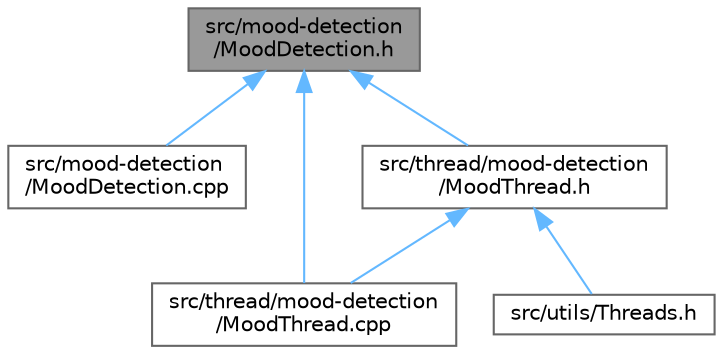 digraph "src/mood-detection/MoodDetection.h"
{
 // LATEX_PDF_SIZE
  bgcolor="transparent";
  edge [fontname=Helvetica,fontsize=10,labelfontname=Helvetica,labelfontsize=10];
  node [fontname=Helvetica,fontsize=10,shape=box,height=0.2,width=0.4];
  Node1 [label="src/mood-detection\l/MoodDetection.h",height=0.2,width=0.4,color="gray40", fillcolor="grey60", style="filled", fontcolor="black",tooltip=" "];
  Node1 -> Node2 [dir="back",color="steelblue1",style="solid"];
  Node2 [label="src/mood-detection\l/MoodDetection.cpp",height=0.2,width=0.4,color="grey40", fillcolor="white", style="filled",URL="$_mood_detection_8cpp.html",tooltip=" "];
  Node1 -> Node3 [dir="back",color="steelblue1",style="solid"];
  Node3 [label="src/thread/mood-detection\l/MoodThread.cpp",height=0.2,width=0.4,color="grey40", fillcolor="white", style="filled",URL="$_mood_thread_8cpp.html",tooltip=" "];
  Node1 -> Node4 [dir="back",color="steelblue1",style="solid"];
  Node4 [label="src/thread/mood-detection\l/MoodThread.h",height=0.2,width=0.4,color="grey40", fillcolor="white", style="filled",URL="$_mood_thread_8h.html",tooltip=" "];
  Node4 -> Node3 [dir="back",color="steelblue1",style="solid"];
  Node4 -> Node5 [dir="back",color="steelblue1",style="solid"];
  Node5 [label="src/utils/Threads.h",height=0.2,width=0.4,color="grey40", fillcolor="white", style="filled",URL="$_threads_8h.html",tooltip=" "];
}
